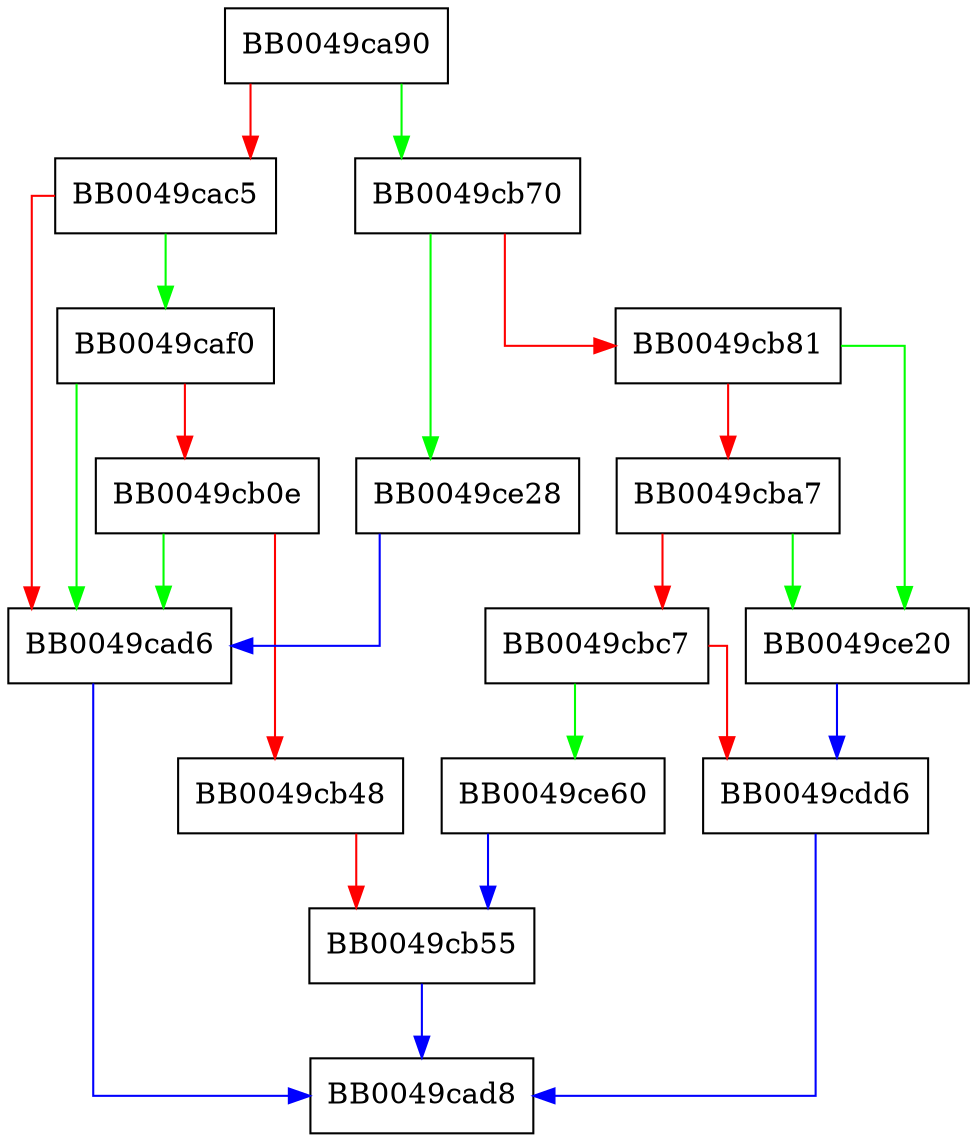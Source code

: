 digraph tls1_generate_master_secret {
  node [shape="box"];
  graph [splines=ortho];
  BB0049ca90 -> BB0049cb70 [color="green"];
  BB0049ca90 -> BB0049cac5 [color="red"];
  BB0049cac5 -> BB0049caf0 [color="green"];
  BB0049cac5 -> BB0049cad6 [color="red"];
  BB0049cad6 -> BB0049cad8 [color="blue"];
  BB0049caf0 -> BB0049cad6 [color="green"];
  BB0049caf0 -> BB0049cb0e [color="red"];
  BB0049cb0e -> BB0049cad6 [color="green"];
  BB0049cb0e -> BB0049cb48 [color="red"];
  BB0049cb48 -> BB0049cb55 [color="red"];
  BB0049cb55 -> BB0049cad8 [color="blue"];
  BB0049cb70 -> BB0049ce28 [color="green"];
  BB0049cb70 -> BB0049cb81 [color="red"];
  BB0049cb81 -> BB0049ce20 [color="green"];
  BB0049cb81 -> BB0049cba7 [color="red"];
  BB0049cba7 -> BB0049ce20 [color="green"];
  BB0049cba7 -> BB0049cbc7 [color="red"];
  BB0049cbc7 -> BB0049ce60 [color="green"];
  BB0049cbc7 -> BB0049cdd6 [color="red"];
  BB0049cdd6 -> BB0049cad8 [color="blue"];
  BB0049ce20 -> BB0049cdd6 [color="blue"];
  BB0049ce28 -> BB0049cad6 [color="blue"];
  BB0049ce60 -> BB0049cb55 [color="blue"];
}